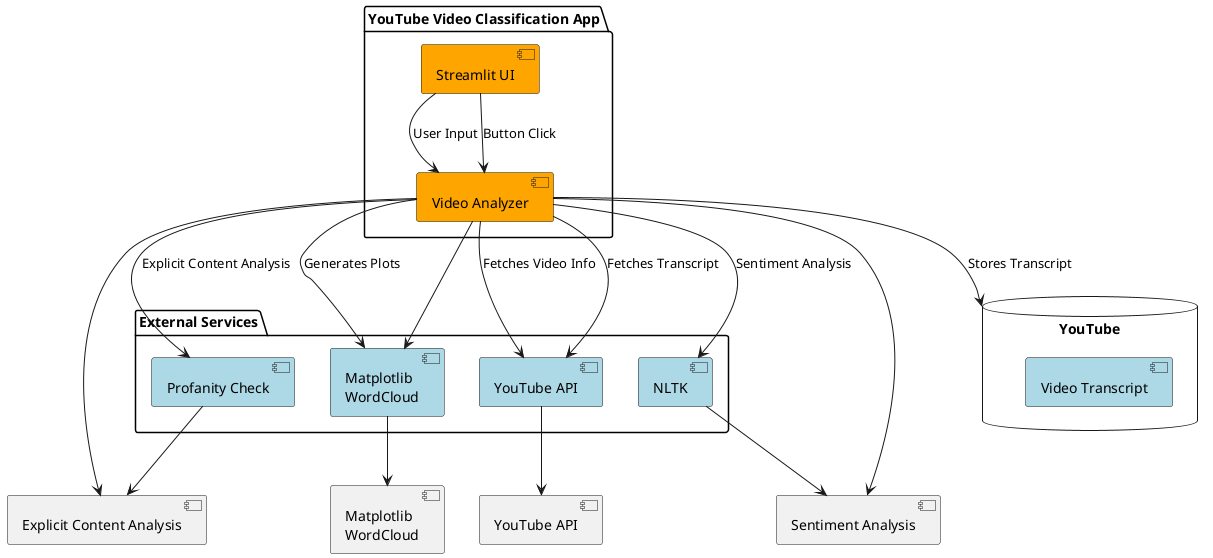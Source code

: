 @startuml
!define ICONURL https://raw.githubusercontent.com/rabelenda/cicon-plantuml-sprites/v10.0/sprites
!define ICONSIZE 32

!define HEADER class abstract, non-sizable

package "YouTube Video Classification App" {
  [Streamlit UI] as UI #orange
  [Video Analyzer] as Analyzer #orange
}

package "External Services" {
  [YouTube API] as YouTubeAPI #lightblue
  [NLTK] as NLTK #lightblue
  [Profanity Check] as ProfanityCheck #lightblue
  [Matplotlib\nWordCloud] as Plotting #lightblue
}

database "YouTube" {
  [Video Transcript] #lightblue
}

[UI] --> [Analyzer] : User Input
[Analyzer] --> [YouTubeAPI] : Fetches Video Info
[Analyzer] --> [YouTubeAPI] : Fetches Transcript
[Analyzer] --> [NLTK] : Sentiment Analysis
[Analyzer] --> [ProfanityCheck] : Explicit Content Analysis
[Analyzer] --> [Plotting] : Generates Plots
[Analyzer] --> [YouTube] : Stores Transcript
[UI] --> [Analyzer] : Button Click

[YouTubeAPI] --> [YouTube API]
[NLTK] --> [Sentiment Analysis]
[ProfanityCheck] --> [Explicit Content Analysis]
[Plotting] --> [Matplotlib\nWordCloud]

[Analyzer] --> [Sentiment Analysis]
[Analyzer] --> [Explicit Content Analysis]
[Analyzer] --> [Plotting]

@enduml
